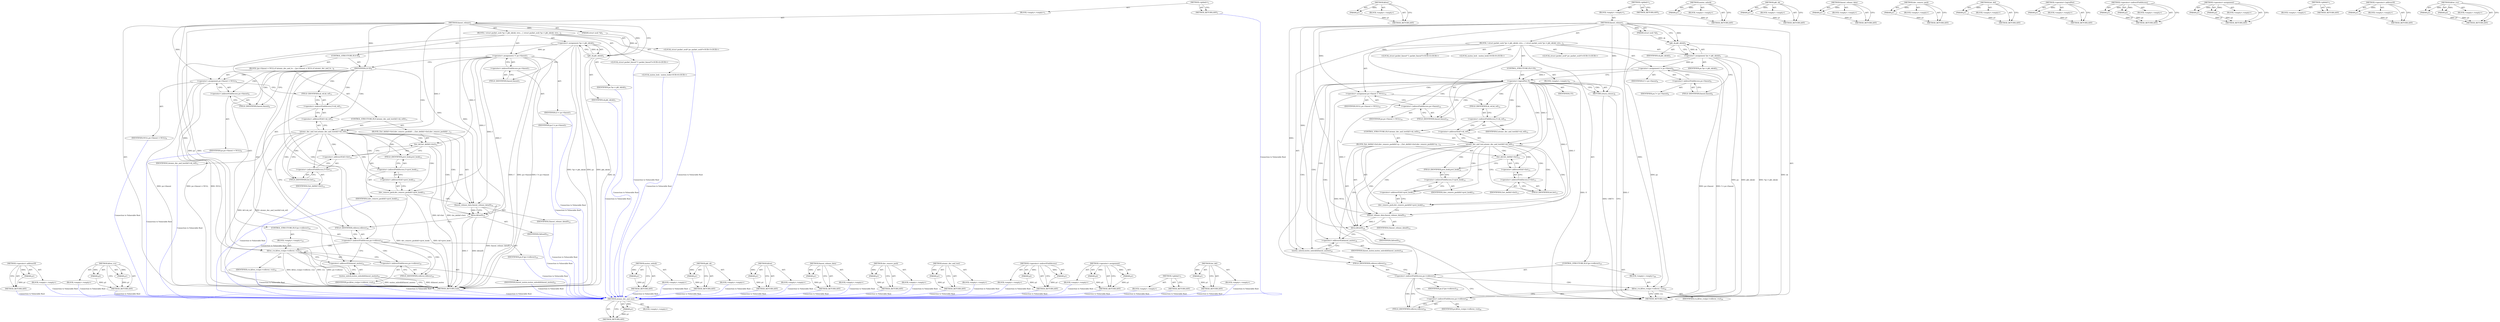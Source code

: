 digraph "list_del" {
vulnerable_108 [label=<(METHOD,atomic_dec_and_test)>];
vulnerable_109 [label=<(PARAM,p1)>];
vulnerable_110 [label=<(BLOCK,&lt;empty&gt;,&lt;empty&gt;)>];
vulnerable_111 [label=<(METHOD_RETURN,ANY)>];
vulnerable_128 [label=<(METHOD,kfree)>];
vulnerable_129 [label=<(PARAM,p1)>];
vulnerable_130 [label=<(BLOCK,&lt;empty&gt;,&lt;empty&gt;)>];
vulnerable_131 [label=<(METHOD_RETURN,ANY)>];
vulnerable_6 [label=<(METHOD,&lt;global&gt;)<SUB>1</SUB>>];
vulnerable_7 [label=<(BLOCK,&lt;empty&gt;,&lt;empty&gt;)<SUB>1</SUB>>];
vulnerable_8 [label=<(METHOD,fanout_release)<SUB>1</SUB>>];
vulnerable_9 [label=<(PARAM,struct sock *sk)<SUB>1</SUB>>];
vulnerable_10 [label=<(BLOCK,{
 	struct packet_sock *po = pkt_sk(sk);
 	stru...,{
 	struct packet_sock *po = pkt_sk(sk);
 	stru...)<SUB>2</SUB>>];
vulnerable_11 [label="<(LOCAL,struct packet_sock* po: packet_sock*)<SUB>3</SUB>>"];
vulnerable_12 [label=<(&lt;operator&gt;.assignment,*po = pkt_sk(sk))<SUB>3</SUB>>];
vulnerable_13 [label=<(IDENTIFIER,po,*po = pkt_sk(sk))<SUB>3</SUB>>];
vulnerable_14 [label=<(pkt_sk,pkt_sk(sk))<SUB>3</SUB>>];
vulnerable_15 [label=<(IDENTIFIER,sk,pkt_sk(sk))<SUB>3</SUB>>];
vulnerable_16 [label="<(LOCAL,struct packet_fanout* f: packet_fanout*)<SUB>4</SUB>>"];
vulnerable_17 [label=<(&lt;operator&gt;.assignment,f = po-&gt;fanout)<SUB>6</SUB>>];
vulnerable_18 [label=<(IDENTIFIER,f,f = po-&gt;fanout)<SUB>6</SUB>>];
vulnerable_19 [label=<(&lt;operator&gt;.indirectFieldAccess,po-&gt;fanout)<SUB>6</SUB>>];
vulnerable_20 [label=<(IDENTIFIER,po,f = po-&gt;fanout)<SUB>6</SUB>>];
vulnerable_21 [label=<(FIELD_IDENTIFIER,fanout,fanout)<SUB>6</SUB>>];
vulnerable_22 [label=<(CONTROL_STRUCTURE,IF,if (!f))<SUB>7</SUB>>];
vulnerable_23 [label=<(&lt;operator&gt;.logicalNot,!f)<SUB>7</SUB>>];
vulnerable_24 [label=<(IDENTIFIER,f,!f)<SUB>7</SUB>>];
vulnerable_25 [label=<(BLOCK,&lt;empty&gt;,&lt;empty&gt;)<SUB>8</SUB>>];
vulnerable_26 [label=<(RETURN,return;,return;)<SUB>8</SUB>>];
vulnerable_27 [label="<(LOCAL,mutex_lock : mutex_lock)<SUB>9</SUB>>"];
vulnerable_28 [label=<(&lt;operator&gt;.assignment,po-&gt;fanout = NULL)<SUB>10</SUB>>];
vulnerable_29 [label=<(&lt;operator&gt;.indirectFieldAccess,po-&gt;fanout)<SUB>10</SUB>>];
vulnerable_30 [label=<(IDENTIFIER,po,po-&gt;fanout = NULL)<SUB>10</SUB>>];
vulnerable_31 [label=<(FIELD_IDENTIFIER,fanout,fanout)<SUB>10</SUB>>];
vulnerable_32 [label=<(IDENTIFIER,NULL,po-&gt;fanout = NULL)<SUB>10</SUB>>];
vulnerable_33 [label=<(CONTROL_STRUCTURE,IF,if (atomic_dec_and_test(&amp;f-&gt;sk_ref)))<SUB>12</SUB>>];
vulnerable_34 [label=<(atomic_dec_and_test,atomic_dec_and_test(&amp;f-&gt;sk_ref))<SUB>12</SUB>>];
vulnerable_35 [label=<(&lt;operator&gt;.addressOf,&amp;f-&gt;sk_ref)<SUB>12</SUB>>];
vulnerable_36 [label=<(&lt;operator&gt;.indirectFieldAccess,f-&gt;sk_ref)<SUB>12</SUB>>];
vulnerable_37 [label=<(IDENTIFIER,f,atomic_dec_and_test(&amp;f-&gt;sk_ref))<SUB>12</SUB>>];
vulnerable_38 [label=<(FIELD_IDENTIFIER,sk_ref,sk_ref)<SUB>12</SUB>>];
vulnerable_39 [label=<(BLOCK,{
		list_del(&amp;f-&gt;list);
		dev_remove_pack(&amp;f-&gt;p...,{
		list_del(&amp;f-&gt;list);
		dev_remove_pack(&amp;f-&gt;p...)<SUB>12</SUB>>];
vulnerable_40 [label=<(list_del,list_del(&amp;f-&gt;list))<SUB>13</SUB>>];
vulnerable_41 [label=<(&lt;operator&gt;.addressOf,&amp;f-&gt;list)<SUB>13</SUB>>];
vulnerable_42 [label=<(&lt;operator&gt;.indirectFieldAccess,f-&gt;list)<SUB>13</SUB>>];
vulnerable_43 [label=<(IDENTIFIER,f,list_del(&amp;f-&gt;list))<SUB>13</SUB>>];
vulnerable_44 [label=<(FIELD_IDENTIFIER,list,list)<SUB>13</SUB>>];
vulnerable_45 [label=<(dev_remove_pack,dev_remove_pack(&amp;f-&gt;prot_hook))<SUB>14</SUB>>];
vulnerable_46 [label=<(&lt;operator&gt;.addressOf,&amp;f-&gt;prot_hook)<SUB>14</SUB>>];
vulnerable_47 [label=<(&lt;operator&gt;.indirectFieldAccess,f-&gt;prot_hook)<SUB>14</SUB>>];
vulnerable_48 [label=<(IDENTIFIER,f,dev_remove_pack(&amp;f-&gt;prot_hook))<SUB>14</SUB>>];
vulnerable_49 [label=<(FIELD_IDENTIFIER,prot_hook,prot_hook)<SUB>14</SUB>>];
vulnerable_50 [label=<(fanout_release_data,fanout_release_data(f))<SUB>15</SUB>>];
vulnerable_51 [label=<(IDENTIFIER,f,fanout_release_data(f))<SUB>15</SUB>>];
vulnerable_52 [label=<(kfree,kfree(f))<SUB>16</SUB>>];
vulnerable_53 [label=<(IDENTIFIER,f,kfree(f))<SUB>16</SUB>>];
vulnerable_54 [label=<(mutex_unlock,mutex_unlock(&amp;fanout_mutex))<SUB>18</SUB>>];
vulnerable_55 [label=<(&lt;operator&gt;.addressOf,&amp;fanout_mutex)<SUB>18</SUB>>];
vulnerable_56 [label=<(IDENTIFIER,fanout_mutex,mutex_unlock(&amp;fanout_mutex))<SUB>18</SUB>>];
vulnerable_57 [label=<(CONTROL_STRUCTURE,IF,if (po-&gt;rollover))<SUB>19</SUB>>];
vulnerable_58 [label=<(&lt;operator&gt;.indirectFieldAccess,po-&gt;rollover)<SUB>19</SUB>>];
vulnerable_59 [label=<(IDENTIFIER,po,if (po-&gt;rollover))<SUB>19</SUB>>];
vulnerable_60 [label=<(FIELD_IDENTIFIER,rollover,rollover)<SUB>19</SUB>>];
vulnerable_61 [label=<(BLOCK,&lt;empty&gt;,&lt;empty&gt;)<SUB>20</SUB>>];
vulnerable_62 [label=<(kfree_rcu,kfree_rcu(po-&gt;rollover, rcu))<SUB>20</SUB>>];
vulnerable_63 [label=<(&lt;operator&gt;.indirectFieldAccess,po-&gt;rollover)<SUB>20</SUB>>];
vulnerable_64 [label=<(IDENTIFIER,po,kfree_rcu(po-&gt;rollover, rcu))<SUB>20</SUB>>];
vulnerable_65 [label=<(FIELD_IDENTIFIER,rollover,rollover)<SUB>20</SUB>>];
vulnerable_66 [label=<(IDENTIFIER,rcu,kfree_rcu(po-&gt;rollover, rcu))<SUB>20</SUB>>];
vulnerable_67 [label=<(METHOD_RETURN,void)<SUB>1</SUB>>];
vulnerable_69 [label=<(METHOD_RETURN,ANY)<SUB>1</SUB>>];
vulnerable_132 [label=<(METHOD,mutex_unlock)>];
vulnerable_133 [label=<(PARAM,p1)>];
vulnerable_134 [label=<(BLOCK,&lt;empty&gt;,&lt;empty&gt;)>];
vulnerable_135 [label=<(METHOD_RETURN,ANY)>];
vulnerable_95 [label=<(METHOD,pkt_sk)>];
vulnerable_96 [label=<(PARAM,p1)>];
vulnerable_97 [label=<(BLOCK,&lt;empty&gt;,&lt;empty&gt;)>];
vulnerable_98 [label=<(METHOD_RETURN,ANY)>];
vulnerable_124 [label=<(METHOD,fanout_release_data)>];
vulnerable_125 [label=<(PARAM,p1)>];
vulnerable_126 [label=<(BLOCK,&lt;empty&gt;,&lt;empty&gt;)>];
vulnerable_127 [label=<(METHOD_RETURN,ANY)>];
vulnerable_120 [label=<(METHOD,dev_remove_pack)>];
vulnerable_121 [label=<(PARAM,p1)>];
vulnerable_122 [label=<(BLOCK,&lt;empty&gt;,&lt;empty&gt;)>];
vulnerable_123 [label=<(METHOD_RETURN,ANY)>];
vulnerable_116 [label=<(METHOD,list_del)>];
vulnerable_117 [label=<(PARAM,p1)>];
vulnerable_118 [label=<(BLOCK,&lt;empty&gt;,&lt;empty&gt;)>];
vulnerable_119 [label=<(METHOD_RETURN,ANY)>];
vulnerable_104 [label=<(METHOD,&lt;operator&gt;.logicalNot)>];
vulnerable_105 [label=<(PARAM,p1)>];
vulnerable_106 [label=<(BLOCK,&lt;empty&gt;,&lt;empty&gt;)>];
vulnerable_107 [label=<(METHOD_RETURN,ANY)>];
vulnerable_99 [label=<(METHOD,&lt;operator&gt;.indirectFieldAccess)>];
vulnerable_100 [label=<(PARAM,p1)>];
vulnerable_101 [label=<(PARAM,p2)>];
vulnerable_102 [label=<(BLOCK,&lt;empty&gt;,&lt;empty&gt;)>];
vulnerable_103 [label=<(METHOD_RETURN,ANY)>];
vulnerable_90 [label=<(METHOD,&lt;operator&gt;.assignment)>];
vulnerable_91 [label=<(PARAM,p1)>];
vulnerable_92 [label=<(PARAM,p2)>];
vulnerable_93 [label=<(BLOCK,&lt;empty&gt;,&lt;empty&gt;)>];
vulnerable_94 [label=<(METHOD_RETURN,ANY)>];
vulnerable_84 [label=<(METHOD,&lt;global&gt;)<SUB>1</SUB>>];
vulnerable_85 [label=<(BLOCK,&lt;empty&gt;,&lt;empty&gt;)>];
vulnerable_86 [label=<(METHOD_RETURN,ANY)>];
vulnerable_112 [label=<(METHOD,&lt;operator&gt;.addressOf)>];
vulnerable_113 [label=<(PARAM,p1)>];
vulnerable_114 [label=<(BLOCK,&lt;empty&gt;,&lt;empty&gt;)>];
vulnerable_115 [label=<(METHOD_RETURN,ANY)>];
vulnerable_136 [label=<(METHOD,kfree_rcu)>];
vulnerable_137 [label=<(PARAM,p1)>];
vulnerable_138 [label=<(PARAM,p2)>];
vulnerable_139 [label=<(BLOCK,&lt;empty&gt;,&lt;empty&gt;)>];
vulnerable_140 [label=<(METHOD_RETURN,ANY)>];
fixed_106 [label=<(METHOD,&lt;operator&gt;.addressOf)>];
fixed_107 [label=<(PARAM,p1)>];
fixed_108 [label=<(BLOCK,&lt;empty&gt;,&lt;empty&gt;)>];
fixed_109 [label=<(METHOD_RETURN,ANY)>];
fixed_126 [label=<(METHOD,kfree_rcu)>];
fixed_127 [label=<(PARAM,p1)>];
fixed_128 [label=<(PARAM,p2)>];
fixed_129 [label=<(BLOCK,&lt;empty&gt;,&lt;empty&gt;)>];
fixed_130 [label=<(METHOD_RETURN,ANY)>];
fixed_6 [label=<(METHOD,&lt;global&gt;)<SUB>1</SUB>>];
fixed_7 [label=<(BLOCK,&lt;empty&gt;,&lt;empty&gt;)<SUB>1</SUB>>];
fixed_8 [label=<(METHOD,fanout_release)<SUB>1</SUB>>];
fixed_9 [label=<(PARAM,struct sock *sk)<SUB>1</SUB>>];
fixed_10 [label=<(BLOCK,{
 	struct packet_sock *po = pkt_sk(sk);
 	stru...,{
 	struct packet_sock *po = pkt_sk(sk);
 	stru...)<SUB>2</SUB>>];
fixed_11 [label="<(LOCAL,struct packet_sock* po: packet_sock*)<SUB>3</SUB>>"];
fixed_12 [label=<(&lt;operator&gt;.assignment,*po = pkt_sk(sk))<SUB>3</SUB>>];
fixed_13 [label=<(IDENTIFIER,po,*po = pkt_sk(sk))<SUB>3</SUB>>];
fixed_14 [label=<(pkt_sk,pkt_sk(sk))<SUB>3</SUB>>];
fixed_15 [label=<(IDENTIFIER,sk,pkt_sk(sk))<SUB>3</SUB>>];
fixed_16 [label="<(LOCAL,struct packet_fanout* f: packet_fanout*)<SUB>4</SUB>>"];
fixed_17 [label="<(LOCAL,mutex_lock : mutex_lock)<SUB>6</SUB>>"];
fixed_18 [label=<(&lt;operator&gt;.assignment,f = po-&gt;fanout)<SUB>7</SUB>>];
fixed_19 [label=<(IDENTIFIER,f,f = po-&gt;fanout)<SUB>7</SUB>>];
fixed_20 [label=<(&lt;operator&gt;.indirectFieldAccess,po-&gt;fanout)<SUB>7</SUB>>];
fixed_21 [label=<(IDENTIFIER,po,f = po-&gt;fanout)<SUB>7</SUB>>];
fixed_22 [label=<(FIELD_IDENTIFIER,fanout,fanout)<SUB>7</SUB>>];
fixed_23 [label=<(CONTROL_STRUCTURE,IF,if (f))<SUB>8</SUB>>];
fixed_24 [label=<(IDENTIFIER,f,if (f))<SUB>8</SUB>>];
fixed_25 [label=<(BLOCK,{
		po-&gt;fanout = NULL;

		if (atomic_dec_and_te...,{
		po-&gt;fanout = NULL;

		if (atomic_dec_and_te...)<SUB>8</SUB>>];
fixed_26 [label=<(&lt;operator&gt;.assignment,po-&gt;fanout = NULL)<SUB>9</SUB>>];
fixed_27 [label=<(&lt;operator&gt;.indirectFieldAccess,po-&gt;fanout)<SUB>9</SUB>>];
fixed_28 [label=<(IDENTIFIER,po,po-&gt;fanout = NULL)<SUB>9</SUB>>];
fixed_29 [label=<(FIELD_IDENTIFIER,fanout,fanout)<SUB>9</SUB>>];
fixed_30 [label=<(IDENTIFIER,NULL,po-&gt;fanout = NULL)<SUB>9</SUB>>];
fixed_31 [label=<(CONTROL_STRUCTURE,IF,if (atomic_dec_and_test(&amp;f-&gt;sk_ref)))<SUB>11</SUB>>];
fixed_32 [label=<(atomic_dec_and_test,atomic_dec_and_test(&amp;f-&gt;sk_ref))<SUB>11</SUB>>];
fixed_33 [label=<(&lt;operator&gt;.addressOf,&amp;f-&gt;sk_ref)<SUB>11</SUB>>];
fixed_34 [label=<(&lt;operator&gt;.indirectFieldAccess,f-&gt;sk_ref)<SUB>11</SUB>>];
fixed_35 [label=<(IDENTIFIER,f,atomic_dec_and_test(&amp;f-&gt;sk_ref))<SUB>11</SUB>>];
fixed_36 [label=<(FIELD_IDENTIFIER,sk_ref,sk_ref)<SUB>11</SUB>>];
fixed_37 [label=<(BLOCK,{
			list_del(&amp;f-&gt;list);
			dev_remove_pack(&amp;f-...,{
			list_del(&amp;f-&gt;list);
			dev_remove_pack(&amp;f-...)<SUB>11</SUB>>];
fixed_38 [label=<(list_del,list_del(&amp;f-&gt;list))<SUB>12</SUB>>];
fixed_39 [label=<(&lt;operator&gt;.addressOf,&amp;f-&gt;list)<SUB>12</SUB>>];
fixed_40 [label=<(&lt;operator&gt;.indirectFieldAccess,f-&gt;list)<SUB>12</SUB>>];
fixed_41 [label=<(IDENTIFIER,f,list_del(&amp;f-&gt;list))<SUB>12</SUB>>];
fixed_42 [label=<(FIELD_IDENTIFIER,list,list)<SUB>12</SUB>>];
fixed_43 [label=<(dev_remove_pack,dev_remove_pack(&amp;f-&gt;prot_hook))<SUB>13</SUB>>];
fixed_44 [label=<(&lt;operator&gt;.addressOf,&amp;f-&gt;prot_hook)<SUB>13</SUB>>];
fixed_45 [label=<(&lt;operator&gt;.indirectFieldAccess,f-&gt;prot_hook)<SUB>13</SUB>>];
fixed_46 [label=<(IDENTIFIER,f,dev_remove_pack(&amp;f-&gt;prot_hook))<SUB>13</SUB>>];
fixed_47 [label=<(FIELD_IDENTIFIER,prot_hook,prot_hook)<SUB>13</SUB>>];
fixed_48 [label=<(fanout_release_data,fanout_release_data(f))<SUB>14</SUB>>];
fixed_49 [label=<(IDENTIFIER,f,fanout_release_data(f))<SUB>14</SUB>>];
fixed_50 [label=<(kfree,kfree(f))<SUB>15</SUB>>];
fixed_51 [label=<(IDENTIFIER,f,kfree(f))<SUB>15</SUB>>];
fixed_52 [label=<(CONTROL_STRUCTURE,IF,if (po-&gt;rollover))<SUB>18</SUB>>];
fixed_53 [label=<(&lt;operator&gt;.indirectFieldAccess,po-&gt;rollover)<SUB>18</SUB>>];
fixed_54 [label=<(IDENTIFIER,po,if (po-&gt;rollover))<SUB>18</SUB>>];
fixed_55 [label=<(FIELD_IDENTIFIER,rollover,rollover)<SUB>18</SUB>>];
fixed_56 [label=<(BLOCK,&lt;empty&gt;,&lt;empty&gt;)<SUB>19</SUB>>];
fixed_57 [label=<(kfree_rcu,kfree_rcu(po-&gt;rollover, rcu))<SUB>19</SUB>>];
fixed_58 [label=<(&lt;operator&gt;.indirectFieldAccess,po-&gt;rollover)<SUB>19</SUB>>];
fixed_59 [label=<(IDENTIFIER,po,kfree_rcu(po-&gt;rollover, rcu))<SUB>19</SUB>>];
fixed_60 [label=<(FIELD_IDENTIFIER,rollover,rollover)<SUB>19</SUB>>];
fixed_61 [label=<(IDENTIFIER,rcu,kfree_rcu(po-&gt;rollover, rcu))<SUB>19</SUB>>];
fixed_62 [label=<(mutex_unlock,mutex_unlock(&amp;fanout_mutex))<SUB>21</SUB>>];
fixed_63 [label=<(&lt;operator&gt;.addressOf,&amp;fanout_mutex)<SUB>21</SUB>>];
fixed_64 [label=<(IDENTIFIER,fanout_mutex,mutex_unlock(&amp;fanout_mutex))<SUB>21</SUB>>];
fixed_65 [label=<(METHOD_RETURN,void)<SUB>1</SUB>>];
fixed_67 [label=<(METHOD_RETURN,ANY)<SUB>1</SUB>>];
fixed_131 [label=<(METHOD,mutex_unlock)>];
fixed_132 [label=<(PARAM,p1)>];
fixed_133 [label=<(BLOCK,&lt;empty&gt;,&lt;empty&gt;)>];
fixed_134 [label=<(METHOD_RETURN,ANY)>];
fixed_93 [label=<(METHOD,pkt_sk)>];
fixed_94 [label=<(PARAM,p1)>];
fixed_95 [label=<(BLOCK,&lt;empty&gt;,&lt;empty&gt;)>];
fixed_96 [label=<(METHOD_RETURN,ANY)>];
fixed_122 [label=<(METHOD,kfree)>];
fixed_123 [label=<(PARAM,p1)>];
fixed_124 [label=<(BLOCK,&lt;empty&gt;,&lt;empty&gt;)>];
fixed_125 [label=<(METHOD_RETURN,ANY)>];
fixed_118 [label=<(METHOD,fanout_release_data)>];
fixed_119 [label=<(PARAM,p1)>];
fixed_120 [label=<(BLOCK,&lt;empty&gt;,&lt;empty&gt;)>];
fixed_121 [label=<(METHOD_RETURN,ANY)>];
fixed_114 [label=<(METHOD,dev_remove_pack)>];
fixed_115 [label=<(PARAM,p1)>];
fixed_116 [label=<(BLOCK,&lt;empty&gt;,&lt;empty&gt;)>];
fixed_117 [label=<(METHOD_RETURN,ANY)>];
fixed_102 [label=<(METHOD,atomic_dec_and_test)>];
fixed_103 [label=<(PARAM,p1)>];
fixed_104 [label=<(BLOCK,&lt;empty&gt;,&lt;empty&gt;)>];
fixed_105 [label=<(METHOD_RETURN,ANY)>];
fixed_97 [label=<(METHOD,&lt;operator&gt;.indirectFieldAccess)>];
fixed_98 [label=<(PARAM,p1)>];
fixed_99 [label=<(PARAM,p2)>];
fixed_100 [label=<(BLOCK,&lt;empty&gt;,&lt;empty&gt;)>];
fixed_101 [label=<(METHOD_RETURN,ANY)>];
fixed_88 [label=<(METHOD,&lt;operator&gt;.assignment)>];
fixed_89 [label=<(PARAM,p1)>];
fixed_90 [label=<(PARAM,p2)>];
fixed_91 [label=<(BLOCK,&lt;empty&gt;,&lt;empty&gt;)>];
fixed_92 [label=<(METHOD_RETURN,ANY)>];
fixed_82 [label=<(METHOD,&lt;global&gt;)<SUB>1</SUB>>];
fixed_83 [label=<(BLOCK,&lt;empty&gt;,&lt;empty&gt;)>];
fixed_84 [label=<(METHOD_RETURN,ANY)>];
fixed_110 [label=<(METHOD,list_del)>];
fixed_111 [label=<(PARAM,p1)>];
fixed_112 [label=<(BLOCK,&lt;empty&gt;,&lt;empty&gt;)>];
fixed_113 [label=<(METHOD_RETURN,ANY)>];
vulnerable_108 -> vulnerable_109  [key=0, label="AST: "];
vulnerable_108 -> vulnerable_109  [key=1, label="DDG: "];
vulnerable_108 -> vulnerable_110  [key=0, label="AST: "];
vulnerable_108 -> vulnerable_111  [key=0, label="AST: "];
vulnerable_108 -> vulnerable_111  [key=1, label="CFG: "];
vulnerable_109 -> vulnerable_111  [key=0, label="DDG: p1"];
vulnerable_128 -> vulnerable_129  [key=0, label="AST: "];
vulnerable_128 -> vulnerable_129  [key=1, label="DDG: "];
vulnerable_128 -> vulnerable_130  [key=0, label="AST: "];
vulnerable_128 -> vulnerable_131  [key=0, label="AST: "];
vulnerable_128 -> vulnerable_131  [key=1, label="CFG: "];
vulnerable_129 -> vulnerable_131  [key=0, label="DDG: p1"];
vulnerable_6 -> vulnerable_7  [key=0, label="AST: "];
vulnerable_6 -> vulnerable_69  [key=0, label="AST: "];
vulnerable_6 -> vulnerable_69  [key=1, label="CFG: "];
vulnerable_7 -> vulnerable_8  [key=0, label="AST: "];
vulnerable_8 -> vulnerable_9  [key=0, label="AST: "];
vulnerable_8 -> vulnerable_9  [key=1, label="DDG: "];
vulnerable_8 -> vulnerable_10  [key=0, label="AST: "];
vulnerable_8 -> vulnerable_67  [key=0, label="AST: "];
vulnerable_8 -> vulnerable_14  [key=0, label="CFG: "];
vulnerable_8 -> vulnerable_14  [key=1, label="DDG: "];
vulnerable_8 -> vulnerable_28  [key=0, label="DDG: "];
vulnerable_8 -> vulnerable_54  [key=0, label="DDG: "];
vulnerable_8 -> vulnerable_23  [key=0, label="DDG: "];
vulnerable_8 -> vulnerable_26  [key=0, label="DDG: "];
vulnerable_8 -> vulnerable_50  [key=0, label="DDG: "];
vulnerable_8 -> vulnerable_52  [key=0, label="DDG: "];
vulnerable_8 -> vulnerable_62  [key=0, label="DDG: "];
vulnerable_9 -> vulnerable_14  [key=0, label="DDG: sk"];
vulnerable_10 -> vulnerable_11  [key=0, label="AST: "];
vulnerable_10 -> vulnerable_12  [key=0, label="AST: "];
vulnerable_10 -> vulnerable_16  [key=0, label="AST: "];
vulnerable_10 -> vulnerable_17  [key=0, label="AST: "];
vulnerable_10 -> vulnerable_22  [key=0, label="AST: "];
vulnerable_10 -> vulnerable_27  [key=0, label="AST: "];
vulnerable_10 -> vulnerable_28  [key=0, label="AST: "];
vulnerable_10 -> vulnerable_33  [key=0, label="AST: "];
vulnerable_10 -> vulnerable_54  [key=0, label="AST: "];
vulnerable_10 -> vulnerable_57  [key=0, label="AST: "];
vulnerable_12 -> vulnerable_13  [key=0, label="AST: "];
vulnerable_12 -> vulnerable_14  [key=0, label="AST: "];
vulnerable_12 -> vulnerable_21  [key=0, label="CFG: "];
vulnerable_12 -> vulnerable_67  [key=0, label="DDG: po"];
vulnerable_12 -> vulnerable_67  [key=1, label="DDG: pkt_sk(sk)"];
vulnerable_12 -> vulnerable_67  [key=2, label="DDG: *po = pkt_sk(sk)"];
vulnerable_12 -> vulnerable_17  [key=0, label="DDG: po"];
vulnerable_12 -> vulnerable_62  [key=0, label="DDG: po"];
vulnerable_14 -> vulnerable_15  [key=0, label="AST: "];
vulnerable_14 -> vulnerable_12  [key=0, label="CFG: "];
vulnerable_14 -> vulnerable_12  [key=1, label="DDG: sk"];
vulnerable_14 -> vulnerable_67  [key=0, label="DDG: sk"];
vulnerable_17 -> vulnerable_18  [key=0, label="AST: "];
vulnerable_17 -> vulnerable_19  [key=0, label="AST: "];
vulnerable_17 -> vulnerable_23  [key=0, label="CFG: "];
vulnerable_17 -> vulnerable_23  [key=1, label="DDG: f"];
vulnerable_17 -> vulnerable_67  [key=0, label="DDG: po-&gt;fanout"];
vulnerable_17 -> vulnerable_67  [key=1, label="DDG: f = po-&gt;fanout"];
vulnerable_19 -> vulnerable_20  [key=0, label="AST: "];
vulnerable_19 -> vulnerable_21  [key=0, label="AST: "];
vulnerable_19 -> vulnerable_17  [key=0, label="CFG: "];
vulnerable_21 -> vulnerable_19  [key=0, label="CFG: "];
vulnerable_22 -> vulnerable_23  [key=0, label="AST: "];
vulnerable_22 -> vulnerable_25  [key=0, label="AST: "];
vulnerable_23 -> vulnerable_24  [key=0, label="AST: "];
vulnerable_23 -> vulnerable_26  [key=0, label="CFG: "];
vulnerable_23 -> vulnerable_26  [key=1, label="CDG: "];
vulnerable_23 -> vulnerable_31  [key=0, label="CFG: "];
vulnerable_23 -> vulnerable_31  [key=1, label="CDG: "];
vulnerable_23 -> vulnerable_67  [key=0, label="DDG: f"];
vulnerable_23 -> vulnerable_67  [key=1, label="DDG: !f"];
vulnerable_23 -> vulnerable_34  [key=0, label="DDG: f"];
vulnerable_23 -> vulnerable_34  [key=1, label="CDG: "];
vulnerable_23 -> vulnerable_40  [key=0, label="DDG: f"];
vulnerable_23 -> vulnerable_45  [key=0, label="DDG: f"];
vulnerable_23 -> vulnerable_50  [key=0, label="DDG: f"];
vulnerable_23 -> vulnerable_52  [key=0, label="DDG: f"];
vulnerable_23 -> vulnerable_58  [key=0, label="CDG: "];
vulnerable_23 -> vulnerable_60  [key=0, label="CDG: "];
vulnerable_23 -> vulnerable_28  [key=0, label="CDG: "];
vulnerable_23 -> vulnerable_36  [key=0, label="CDG: "];
vulnerable_23 -> vulnerable_38  [key=0, label="CDG: "];
vulnerable_23 -> vulnerable_29  [key=0, label="CDG: "];
vulnerable_23 -> vulnerable_35  [key=0, label="CDG: "];
vulnerable_23 -> vulnerable_55  [key=0, label="CDG: "];
vulnerable_23 -> vulnerable_54  [key=0, label="CDG: "];
vulnerable_25 -> vulnerable_26  [key=0, label="AST: "];
vulnerable_26 -> vulnerable_67  [key=0, label="CFG: "];
vulnerable_26 -> vulnerable_67  [key=1, label="DDG: &lt;RET&gt;"];
vulnerable_28 -> vulnerable_29  [key=0, label="AST: "];
vulnerable_28 -> vulnerable_32  [key=0, label="AST: "];
vulnerable_28 -> vulnerable_38  [key=0, label="CFG: "];
vulnerable_28 -> vulnerable_67  [key=0, label="DDG: NULL"];
vulnerable_29 -> vulnerable_30  [key=0, label="AST: "];
vulnerable_29 -> vulnerable_31  [key=0, label="AST: "];
vulnerable_29 -> vulnerable_28  [key=0, label="CFG: "];
vulnerable_31 -> vulnerable_29  [key=0, label="CFG: "];
vulnerable_33 -> vulnerable_34  [key=0, label="AST: "];
vulnerable_33 -> vulnerable_39  [key=0, label="AST: "];
vulnerable_34 -> vulnerable_35  [key=0, label="AST: "];
vulnerable_34 -> vulnerable_44  [key=0, label="CFG: "];
vulnerable_34 -> vulnerable_44  [key=1, label="CDG: "];
vulnerable_34 -> vulnerable_55  [key=0, label="CFG: "];
vulnerable_34 -> vulnerable_47  [key=0, label="CDG: "];
vulnerable_34 -> vulnerable_49  [key=0, label="CDG: "];
vulnerable_34 -> vulnerable_42  [key=0, label="CDG: "];
vulnerable_34 -> vulnerable_52  [key=0, label="CDG: "];
vulnerable_34 -> vulnerable_46  [key=0, label="CDG: "];
vulnerable_34 -> vulnerable_41  [key=0, label="CDG: "];
vulnerable_34 -> vulnerable_45  [key=0, label="CDG: "];
vulnerable_34 -> vulnerable_40  [key=0, label="CDG: "];
vulnerable_34 -> vulnerable_50  [key=0, label="CDG: "];
vulnerable_35 -> vulnerable_36  [key=0, label="AST: "];
vulnerable_35 -> vulnerable_34  [key=0, label="CFG: "];
vulnerable_36 -> vulnerable_37  [key=0, label="AST: "];
vulnerable_36 -> vulnerable_38  [key=0, label="AST: "];
vulnerable_36 -> vulnerable_35  [key=0, label="CFG: "];
vulnerable_38 -> vulnerable_36  [key=0, label="CFG: "];
vulnerable_39 -> vulnerable_40  [key=0, label="AST: "];
vulnerable_39 -> vulnerable_45  [key=0, label="AST: "];
vulnerable_39 -> vulnerable_50  [key=0, label="AST: "];
vulnerable_39 -> vulnerable_52  [key=0, label="AST: "];
vulnerable_40 -> vulnerable_41  [key=0, label="AST: "];
vulnerable_40 -> vulnerable_49  [key=0, label="CFG: "];
vulnerable_41 -> vulnerable_42  [key=0, label="AST: "];
vulnerable_41 -> vulnerable_40  [key=0, label="CFG: "];
vulnerable_42 -> vulnerable_43  [key=0, label="AST: "];
vulnerable_42 -> vulnerable_44  [key=0, label="AST: "];
vulnerable_42 -> vulnerable_41  [key=0, label="CFG: "];
vulnerable_44 -> vulnerable_42  [key=0, label="CFG: "];
vulnerable_45 -> vulnerable_46  [key=0, label="AST: "];
vulnerable_45 -> vulnerable_50  [key=0, label="CFG: "];
vulnerable_46 -> vulnerable_47  [key=0, label="AST: "];
vulnerable_46 -> vulnerable_45  [key=0, label="CFG: "];
vulnerable_47 -> vulnerable_48  [key=0, label="AST: "];
vulnerable_47 -> vulnerable_49  [key=0, label="AST: "];
vulnerable_47 -> vulnerable_46  [key=0, label="CFG: "];
vulnerable_49 -> vulnerable_47  [key=0, label="CFG: "];
vulnerable_50 -> vulnerable_51  [key=0, label="AST: "];
vulnerable_50 -> vulnerable_52  [key=0, label="CFG: "];
vulnerable_50 -> vulnerable_52  [key=1, label="DDG: f"];
vulnerable_52 -> vulnerable_53  [key=0, label="AST: "];
vulnerable_52 -> vulnerable_55  [key=0, label="CFG: "];
vulnerable_54 -> vulnerable_55  [key=0, label="AST: "];
vulnerable_54 -> vulnerable_60  [key=0, label="CFG: "];
vulnerable_55 -> vulnerable_56  [key=0, label="AST: "];
vulnerable_55 -> vulnerable_54  [key=0, label="CFG: "];
vulnerable_57 -> vulnerable_58  [key=0, label="AST: "];
vulnerable_57 -> vulnerable_61  [key=0, label="AST: "];
vulnerable_58 -> vulnerable_59  [key=0, label="AST: "];
vulnerable_58 -> vulnerable_60  [key=0, label="AST: "];
vulnerable_58 -> vulnerable_67  [key=0, label="CFG: "];
vulnerable_58 -> vulnerable_65  [key=0, label="CFG: "];
vulnerable_58 -> vulnerable_65  [key=1, label="CDG: "];
vulnerable_58 -> vulnerable_63  [key=0, label="CDG: "];
vulnerable_58 -> vulnerable_62  [key=0, label="CDG: "];
vulnerable_60 -> vulnerable_58  [key=0, label="CFG: "];
vulnerable_61 -> vulnerable_62  [key=0, label="AST: "];
vulnerable_62 -> vulnerable_63  [key=0, label="AST: "];
vulnerable_62 -> vulnerable_66  [key=0, label="AST: "];
vulnerable_62 -> vulnerable_67  [key=0, label="CFG: "];
vulnerable_62 -> vulnerable_67  [key=1, label="DDG: rcu"];
vulnerable_63 -> vulnerable_64  [key=0, label="AST: "];
vulnerable_63 -> vulnerable_65  [key=0, label="AST: "];
vulnerable_63 -> vulnerable_62  [key=0, label="CFG: "];
vulnerable_65 -> vulnerable_63  [key=0, label="CFG: "];
vulnerable_132 -> vulnerable_133  [key=0, label="AST: "];
vulnerable_132 -> vulnerable_133  [key=1, label="DDG: "];
vulnerable_132 -> vulnerable_134  [key=0, label="AST: "];
vulnerable_132 -> vulnerable_135  [key=0, label="AST: "];
vulnerable_132 -> vulnerable_135  [key=1, label="CFG: "];
vulnerable_133 -> vulnerable_135  [key=0, label="DDG: p1"];
vulnerable_95 -> vulnerable_96  [key=0, label="AST: "];
vulnerable_95 -> vulnerable_96  [key=1, label="DDG: "];
vulnerable_95 -> vulnerable_97  [key=0, label="AST: "];
vulnerable_95 -> vulnerable_98  [key=0, label="AST: "];
vulnerable_95 -> vulnerable_98  [key=1, label="CFG: "];
vulnerable_96 -> vulnerable_98  [key=0, label="DDG: p1"];
vulnerable_124 -> vulnerable_125  [key=0, label="AST: "];
vulnerable_124 -> vulnerable_125  [key=1, label="DDG: "];
vulnerable_124 -> vulnerable_126  [key=0, label="AST: "];
vulnerable_124 -> vulnerable_127  [key=0, label="AST: "];
vulnerable_124 -> vulnerable_127  [key=1, label="CFG: "];
vulnerable_125 -> vulnerable_127  [key=0, label="DDG: p1"];
vulnerable_120 -> vulnerable_121  [key=0, label="AST: "];
vulnerable_120 -> vulnerable_121  [key=1, label="DDG: "];
vulnerable_120 -> vulnerable_122  [key=0, label="AST: "];
vulnerable_120 -> vulnerable_123  [key=0, label="AST: "];
vulnerable_120 -> vulnerable_123  [key=1, label="CFG: "];
vulnerable_121 -> vulnerable_123  [key=0, label="DDG: p1"];
vulnerable_116 -> vulnerable_117  [key=0, label="AST: "];
vulnerable_116 -> vulnerable_117  [key=1, label="DDG: "];
vulnerable_116 -> vulnerable_118  [key=0, label="AST: "];
vulnerable_116 -> vulnerable_119  [key=0, label="AST: "];
vulnerable_116 -> vulnerable_119  [key=1, label="CFG: "];
vulnerable_117 -> vulnerable_119  [key=0, label="DDG: p1"];
vulnerable_104 -> vulnerable_105  [key=0, label="AST: "];
vulnerable_104 -> vulnerable_105  [key=1, label="DDG: "];
vulnerable_104 -> vulnerable_106  [key=0, label="AST: "];
vulnerable_104 -> vulnerable_107  [key=0, label="AST: "];
vulnerable_104 -> vulnerable_107  [key=1, label="CFG: "];
vulnerable_105 -> vulnerable_107  [key=0, label="DDG: p1"];
vulnerable_99 -> vulnerable_100  [key=0, label="AST: "];
vulnerable_99 -> vulnerable_100  [key=1, label="DDG: "];
vulnerable_99 -> vulnerable_102  [key=0, label="AST: "];
vulnerable_99 -> vulnerable_101  [key=0, label="AST: "];
vulnerable_99 -> vulnerable_101  [key=1, label="DDG: "];
vulnerable_99 -> vulnerable_103  [key=0, label="AST: "];
vulnerable_99 -> vulnerable_103  [key=1, label="CFG: "];
vulnerable_100 -> vulnerable_103  [key=0, label="DDG: p1"];
vulnerable_101 -> vulnerable_103  [key=0, label="DDG: p2"];
vulnerable_90 -> vulnerable_91  [key=0, label="AST: "];
vulnerable_90 -> vulnerable_91  [key=1, label="DDG: "];
vulnerable_90 -> vulnerable_93  [key=0, label="AST: "];
vulnerable_90 -> vulnerable_92  [key=0, label="AST: "];
vulnerable_90 -> vulnerable_92  [key=1, label="DDG: "];
vulnerable_90 -> vulnerable_94  [key=0, label="AST: "];
vulnerable_90 -> vulnerable_94  [key=1, label="CFG: "];
vulnerable_91 -> vulnerable_94  [key=0, label="DDG: p1"];
vulnerable_92 -> vulnerable_94  [key=0, label="DDG: p2"];
vulnerable_84 -> vulnerable_85  [key=0, label="AST: "];
vulnerable_84 -> vulnerable_86  [key=0, label="AST: "];
vulnerable_84 -> vulnerable_86  [key=1, label="CFG: "];
vulnerable_112 -> vulnerable_113  [key=0, label="AST: "];
vulnerable_112 -> vulnerable_113  [key=1, label="DDG: "];
vulnerable_112 -> vulnerable_114  [key=0, label="AST: "];
vulnerable_112 -> vulnerable_115  [key=0, label="AST: "];
vulnerable_112 -> vulnerable_115  [key=1, label="CFG: "];
vulnerable_113 -> vulnerable_115  [key=0, label="DDG: p1"];
vulnerable_136 -> vulnerable_137  [key=0, label="AST: "];
vulnerable_136 -> vulnerable_137  [key=1, label="DDG: "];
vulnerable_136 -> vulnerable_139  [key=0, label="AST: "];
vulnerable_136 -> vulnerable_138  [key=0, label="AST: "];
vulnerable_136 -> vulnerable_138  [key=1, label="DDG: "];
vulnerable_136 -> vulnerable_140  [key=0, label="AST: "];
vulnerable_136 -> vulnerable_140  [key=1, label="CFG: "];
vulnerable_137 -> vulnerable_140  [key=0, label="DDG: p1"];
vulnerable_138 -> vulnerable_140  [key=0, label="DDG: p2"];
fixed_106 -> fixed_107  [key=0, label="AST: "];
fixed_106 -> fixed_107  [key=1, label="DDG: "];
fixed_106 -> fixed_108  [key=0, label="AST: "];
fixed_106 -> fixed_109  [key=0, label="AST: "];
fixed_106 -> fixed_109  [key=1, label="CFG: "];
fixed_107 -> fixed_109  [key=0, label="DDG: p1"];
fixed_108 -> vulnerable_108  [color=blue, key=0, label="Connection to Vulnerable Root", penwidth="2.0", style=dashed];
fixed_109 -> vulnerable_108  [color=blue, key=0, label="Connection to Vulnerable Root", penwidth="2.0", style=dashed];
fixed_126 -> fixed_127  [key=0, label="AST: "];
fixed_126 -> fixed_127  [key=1, label="DDG: "];
fixed_126 -> fixed_129  [key=0, label="AST: "];
fixed_126 -> fixed_128  [key=0, label="AST: "];
fixed_126 -> fixed_128  [key=1, label="DDG: "];
fixed_126 -> fixed_130  [key=0, label="AST: "];
fixed_126 -> fixed_130  [key=1, label="CFG: "];
fixed_127 -> fixed_130  [key=0, label="DDG: p1"];
fixed_128 -> fixed_130  [key=0, label="DDG: p2"];
fixed_129 -> vulnerable_108  [color=blue, key=0, label="Connection to Vulnerable Root", penwidth="2.0", style=dashed];
fixed_130 -> vulnerable_108  [color=blue, key=0, label="Connection to Vulnerable Root", penwidth="2.0", style=dashed];
fixed_6 -> fixed_7  [key=0, label="AST: "];
fixed_6 -> fixed_67  [key=0, label="AST: "];
fixed_6 -> fixed_67  [key=1, label="CFG: "];
fixed_7 -> fixed_8  [key=0, label="AST: "];
fixed_8 -> fixed_9  [key=0, label="AST: "];
fixed_8 -> fixed_9  [key=1, label="DDG: "];
fixed_8 -> fixed_10  [key=0, label="AST: "];
fixed_8 -> fixed_65  [key=0, label="AST: "];
fixed_8 -> fixed_14  [key=0, label="CFG: "];
fixed_8 -> fixed_14  [key=1, label="DDG: "];
fixed_8 -> fixed_24  [key=0, label="DDG: "];
fixed_8 -> fixed_62  [key=0, label="DDG: "];
fixed_8 -> fixed_26  [key=0, label="DDG: "];
fixed_8 -> fixed_48  [key=0, label="DDG: "];
fixed_8 -> fixed_50  [key=0, label="DDG: "];
fixed_8 -> fixed_57  [key=0, label="DDG: "];
fixed_9 -> fixed_14  [key=0, label="DDG: sk"];
fixed_10 -> fixed_11  [key=0, label="AST: "];
fixed_10 -> fixed_12  [key=0, label="AST: "];
fixed_10 -> fixed_16  [key=0, label="AST: "];
fixed_10 -> fixed_17  [key=0, label="AST: "];
fixed_10 -> fixed_18  [key=0, label="AST: "];
fixed_10 -> fixed_23  [key=0, label="AST: "];
fixed_10 -> fixed_62  [key=0, label="AST: "];
fixed_11 -> vulnerable_108  [color=blue, key=0, label="Connection to Vulnerable Root", penwidth="2.0", style=dashed];
fixed_12 -> fixed_13  [key=0, label="AST: "];
fixed_12 -> fixed_14  [key=0, label="AST: "];
fixed_12 -> fixed_22  [key=0, label="CFG: "];
fixed_12 -> fixed_65  [key=0, label="DDG: po"];
fixed_12 -> fixed_65  [key=1, label="DDG: pkt_sk(sk)"];
fixed_12 -> fixed_65  [key=2, label="DDG: *po = pkt_sk(sk)"];
fixed_12 -> fixed_18  [key=0, label="DDG: po"];
fixed_12 -> fixed_57  [key=0, label="DDG: po"];
fixed_13 -> vulnerable_108  [color=blue, key=0, label="Connection to Vulnerable Root", penwidth="2.0", style=dashed];
fixed_14 -> fixed_15  [key=0, label="AST: "];
fixed_14 -> fixed_12  [key=0, label="CFG: "];
fixed_14 -> fixed_12  [key=1, label="DDG: sk"];
fixed_14 -> fixed_65  [key=0, label="DDG: sk"];
fixed_15 -> vulnerable_108  [color=blue, key=0, label="Connection to Vulnerable Root", penwidth="2.0", style=dashed];
fixed_16 -> vulnerable_108  [color=blue, key=0, label="Connection to Vulnerable Root", penwidth="2.0", style=dashed];
fixed_17 -> vulnerable_108  [color=blue, key=0, label="Connection to Vulnerable Root", penwidth="2.0", style=dashed];
fixed_18 -> fixed_19  [key=0, label="AST: "];
fixed_18 -> fixed_20  [key=0, label="AST: "];
fixed_18 -> fixed_24  [key=0, label="CFG: "];
fixed_18 -> fixed_65  [key=0, label="DDG: f"];
fixed_18 -> fixed_65  [key=1, label="DDG: po-&gt;fanout"];
fixed_18 -> fixed_65  [key=2, label="DDG: f = po-&gt;fanout"];
fixed_18 -> fixed_32  [key=0, label="DDG: f"];
fixed_18 -> fixed_38  [key=0, label="DDG: f"];
fixed_18 -> fixed_43  [key=0, label="DDG: f"];
fixed_18 -> fixed_48  [key=0, label="DDG: f"];
fixed_18 -> fixed_50  [key=0, label="DDG: f"];
fixed_19 -> vulnerable_108  [color=blue, key=0, label="Connection to Vulnerable Root", penwidth="2.0", style=dashed];
fixed_20 -> fixed_21  [key=0, label="AST: "];
fixed_20 -> fixed_22  [key=0, label="AST: "];
fixed_20 -> fixed_18  [key=0, label="CFG: "];
fixed_21 -> vulnerable_108  [color=blue, key=0, label="Connection to Vulnerable Root", penwidth="2.0", style=dashed];
fixed_22 -> fixed_20  [key=0, label="CFG: "];
fixed_23 -> fixed_24  [key=0, label="AST: "];
fixed_23 -> fixed_25  [key=0, label="AST: "];
fixed_24 -> fixed_29  [key=0, label="CFG: "];
fixed_24 -> fixed_29  [key=1, label="CDG: "];
fixed_24 -> fixed_63  [key=0, label="CFG: "];
fixed_24 -> fixed_34  [key=0, label="CDG: "];
fixed_24 -> fixed_32  [key=0, label="CDG: "];
fixed_24 -> fixed_33  [key=0, label="CDG: "];
fixed_24 -> fixed_26  [key=0, label="CDG: "];
fixed_24 -> fixed_36  [key=0, label="CDG: "];
fixed_24 -> fixed_53  [key=0, label="CDG: "];
fixed_24 -> fixed_27  [key=0, label="CDG: "];
fixed_24 -> fixed_55  [key=0, label="CDG: "];
fixed_25 -> fixed_26  [key=0, label="AST: "];
fixed_25 -> fixed_31  [key=0, label="AST: "];
fixed_25 -> fixed_52  [key=0, label="AST: "];
fixed_26 -> fixed_27  [key=0, label="AST: "];
fixed_26 -> fixed_30  [key=0, label="AST: "];
fixed_26 -> fixed_36  [key=0, label="CFG: "];
fixed_26 -> fixed_65  [key=0, label="DDG: po-&gt;fanout"];
fixed_26 -> fixed_65  [key=1, label="DDG: po-&gt;fanout = NULL"];
fixed_26 -> fixed_65  [key=2, label="DDG: NULL"];
fixed_27 -> fixed_28  [key=0, label="AST: "];
fixed_27 -> fixed_29  [key=0, label="AST: "];
fixed_27 -> fixed_26  [key=0, label="CFG: "];
fixed_28 -> vulnerable_108  [color=blue, key=0, label="Connection to Vulnerable Root", penwidth="2.0", style=dashed];
fixed_29 -> fixed_27  [key=0, label="CFG: "];
fixed_30 -> vulnerable_108  [color=blue, key=0, label="Connection to Vulnerable Root", penwidth="2.0", style=dashed];
fixed_31 -> fixed_32  [key=0, label="AST: "];
fixed_31 -> fixed_37  [key=0, label="AST: "];
fixed_32 -> fixed_33  [key=0, label="AST: "];
fixed_32 -> fixed_42  [key=0, label="CFG: "];
fixed_32 -> fixed_42  [key=1, label="CDG: "];
fixed_32 -> fixed_55  [key=0, label="CFG: "];
fixed_32 -> fixed_65  [key=0, label="DDG: &amp;f-&gt;sk_ref"];
fixed_32 -> fixed_65  [key=1, label="DDG: atomic_dec_and_test(&amp;f-&gt;sk_ref)"];
fixed_32 -> fixed_47  [key=0, label="CDG: "];
fixed_32 -> fixed_48  [key=0, label="CDG: "];
fixed_32 -> fixed_38  [key=0, label="CDG: "];
fixed_32 -> fixed_45  [key=0, label="CDG: "];
fixed_32 -> fixed_40  [key=0, label="CDG: "];
fixed_32 -> fixed_50  [key=0, label="CDG: "];
fixed_32 -> fixed_44  [key=0, label="CDG: "];
fixed_32 -> fixed_39  [key=0, label="CDG: "];
fixed_32 -> fixed_43  [key=0, label="CDG: "];
fixed_33 -> fixed_34  [key=0, label="AST: "];
fixed_33 -> fixed_32  [key=0, label="CFG: "];
fixed_34 -> fixed_35  [key=0, label="AST: "];
fixed_34 -> fixed_36  [key=0, label="AST: "];
fixed_34 -> fixed_33  [key=0, label="CFG: "];
fixed_35 -> vulnerable_108  [color=blue, key=0, label="Connection to Vulnerable Root", penwidth="2.0", style=dashed];
fixed_36 -> fixed_34  [key=0, label="CFG: "];
fixed_37 -> fixed_38  [key=0, label="AST: "];
fixed_37 -> fixed_43  [key=0, label="AST: "];
fixed_37 -> fixed_48  [key=0, label="AST: "];
fixed_37 -> fixed_50  [key=0, label="AST: "];
fixed_38 -> fixed_39  [key=0, label="AST: "];
fixed_38 -> fixed_47  [key=0, label="CFG: "];
fixed_38 -> fixed_65  [key=0, label="DDG: &amp;f-&gt;list"];
fixed_38 -> fixed_65  [key=1, label="DDG: list_del(&amp;f-&gt;list)"];
fixed_39 -> fixed_40  [key=0, label="AST: "];
fixed_39 -> fixed_38  [key=0, label="CFG: "];
fixed_40 -> fixed_41  [key=0, label="AST: "];
fixed_40 -> fixed_42  [key=0, label="AST: "];
fixed_40 -> fixed_39  [key=0, label="CFG: "];
fixed_41 -> vulnerable_108  [color=blue, key=0, label="Connection to Vulnerable Root", penwidth="2.0", style=dashed];
fixed_42 -> fixed_40  [key=0, label="CFG: "];
fixed_43 -> fixed_44  [key=0, label="AST: "];
fixed_43 -> fixed_48  [key=0, label="CFG: "];
fixed_43 -> fixed_65  [key=0, label="DDG: &amp;f-&gt;prot_hook"];
fixed_43 -> fixed_65  [key=1, label="DDG: dev_remove_pack(&amp;f-&gt;prot_hook)"];
fixed_44 -> fixed_45  [key=0, label="AST: "];
fixed_44 -> fixed_43  [key=0, label="CFG: "];
fixed_45 -> fixed_46  [key=0, label="AST: "];
fixed_45 -> fixed_47  [key=0, label="AST: "];
fixed_45 -> fixed_44  [key=0, label="CFG: "];
fixed_46 -> vulnerable_108  [color=blue, key=0, label="Connection to Vulnerable Root", penwidth="2.0", style=dashed];
fixed_47 -> fixed_45  [key=0, label="CFG: "];
fixed_48 -> fixed_49  [key=0, label="AST: "];
fixed_48 -> fixed_50  [key=0, label="CFG: "];
fixed_48 -> fixed_50  [key=1, label="DDG: f"];
fixed_48 -> fixed_65  [key=0, label="DDG: fanout_release_data(f)"];
fixed_49 -> vulnerable_108  [color=blue, key=0, label="Connection to Vulnerable Root", penwidth="2.0", style=dashed];
fixed_50 -> fixed_51  [key=0, label="AST: "];
fixed_50 -> fixed_55  [key=0, label="CFG: "];
fixed_50 -> fixed_65  [key=0, label="DDG: f"];
fixed_50 -> fixed_65  [key=1, label="DDG: kfree(f)"];
fixed_51 -> vulnerable_108  [color=blue, key=0, label="Connection to Vulnerable Root", penwidth="2.0", style=dashed];
fixed_52 -> fixed_53  [key=0, label="AST: "];
fixed_52 -> fixed_56  [key=0, label="AST: "];
fixed_53 -> fixed_54  [key=0, label="AST: "];
fixed_53 -> fixed_55  [key=0, label="AST: "];
fixed_53 -> fixed_60  [key=0, label="CFG: "];
fixed_53 -> fixed_60  [key=1, label="CDG: "];
fixed_53 -> fixed_63  [key=0, label="CFG: "];
fixed_53 -> fixed_58  [key=0, label="CDG: "];
fixed_53 -> fixed_57  [key=0, label="CDG: "];
fixed_54 -> vulnerable_108  [color=blue, key=0, label="Connection to Vulnerable Root", penwidth="2.0", style=dashed];
fixed_55 -> fixed_53  [key=0, label="CFG: "];
fixed_56 -> fixed_57  [key=0, label="AST: "];
fixed_57 -> fixed_58  [key=0, label="AST: "];
fixed_57 -> fixed_61  [key=0, label="AST: "];
fixed_57 -> fixed_63  [key=0, label="CFG: "];
fixed_57 -> fixed_65  [key=0, label="DDG: po-&gt;rollover"];
fixed_57 -> fixed_65  [key=1, label="DDG: kfree_rcu(po-&gt;rollover, rcu)"];
fixed_57 -> fixed_65  [key=2, label="DDG: rcu"];
fixed_58 -> fixed_59  [key=0, label="AST: "];
fixed_58 -> fixed_60  [key=0, label="AST: "];
fixed_58 -> fixed_57  [key=0, label="CFG: "];
fixed_59 -> vulnerable_108  [color=blue, key=0, label="Connection to Vulnerable Root", penwidth="2.0", style=dashed];
fixed_60 -> fixed_58  [key=0, label="CFG: "];
fixed_61 -> vulnerable_108  [color=blue, key=0, label="Connection to Vulnerable Root", penwidth="2.0", style=dashed];
fixed_62 -> fixed_63  [key=0, label="AST: "];
fixed_62 -> fixed_65  [key=0, label="CFG: "];
fixed_62 -> fixed_65  [key=1, label="DDG: &amp;fanout_mutex"];
fixed_62 -> fixed_65  [key=2, label="DDG: mutex_unlock(&amp;fanout_mutex)"];
fixed_63 -> fixed_64  [key=0, label="AST: "];
fixed_63 -> fixed_62  [key=0, label="CFG: "];
fixed_64 -> vulnerable_108  [color=blue, key=0, label="Connection to Vulnerable Root", penwidth="2.0", style=dashed];
fixed_65 -> vulnerable_108  [color=blue, key=0, label="Connection to Vulnerable Root", penwidth="2.0", style=dashed];
fixed_67 -> vulnerable_108  [color=blue, key=0, label="Connection to Vulnerable Root", penwidth="2.0", style=dashed];
fixed_131 -> fixed_132  [key=0, label="AST: "];
fixed_131 -> fixed_132  [key=1, label="DDG: "];
fixed_131 -> fixed_133  [key=0, label="AST: "];
fixed_131 -> fixed_134  [key=0, label="AST: "];
fixed_131 -> fixed_134  [key=1, label="CFG: "];
fixed_132 -> fixed_134  [key=0, label="DDG: p1"];
fixed_133 -> vulnerable_108  [color=blue, key=0, label="Connection to Vulnerable Root", penwidth="2.0", style=dashed];
fixed_134 -> vulnerable_108  [color=blue, key=0, label="Connection to Vulnerable Root", penwidth="2.0", style=dashed];
fixed_93 -> fixed_94  [key=0, label="AST: "];
fixed_93 -> fixed_94  [key=1, label="DDG: "];
fixed_93 -> fixed_95  [key=0, label="AST: "];
fixed_93 -> fixed_96  [key=0, label="AST: "];
fixed_93 -> fixed_96  [key=1, label="CFG: "];
fixed_94 -> fixed_96  [key=0, label="DDG: p1"];
fixed_95 -> vulnerable_108  [color=blue, key=0, label="Connection to Vulnerable Root", penwidth="2.0", style=dashed];
fixed_96 -> vulnerable_108  [color=blue, key=0, label="Connection to Vulnerable Root", penwidth="2.0", style=dashed];
fixed_122 -> fixed_123  [key=0, label="AST: "];
fixed_122 -> fixed_123  [key=1, label="DDG: "];
fixed_122 -> fixed_124  [key=0, label="AST: "];
fixed_122 -> fixed_125  [key=0, label="AST: "];
fixed_122 -> fixed_125  [key=1, label="CFG: "];
fixed_123 -> fixed_125  [key=0, label="DDG: p1"];
fixed_124 -> vulnerable_108  [color=blue, key=0, label="Connection to Vulnerable Root", penwidth="2.0", style=dashed];
fixed_125 -> vulnerable_108  [color=blue, key=0, label="Connection to Vulnerable Root", penwidth="2.0", style=dashed];
fixed_118 -> fixed_119  [key=0, label="AST: "];
fixed_118 -> fixed_119  [key=1, label="DDG: "];
fixed_118 -> fixed_120  [key=0, label="AST: "];
fixed_118 -> fixed_121  [key=0, label="AST: "];
fixed_118 -> fixed_121  [key=1, label="CFG: "];
fixed_119 -> fixed_121  [key=0, label="DDG: p1"];
fixed_120 -> vulnerable_108  [color=blue, key=0, label="Connection to Vulnerable Root", penwidth="2.0", style=dashed];
fixed_121 -> vulnerable_108  [color=blue, key=0, label="Connection to Vulnerable Root", penwidth="2.0", style=dashed];
fixed_114 -> fixed_115  [key=0, label="AST: "];
fixed_114 -> fixed_115  [key=1, label="DDG: "];
fixed_114 -> fixed_116  [key=0, label="AST: "];
fixed_114 -> fixed_117  [key=0, label="AST: "];
fixed_114 -> fixed_117  [key=1, label="CFG: "];
fixed_115 -> fixed_117  [key=0, label="DDG: p1"];
fixed_116 -> vulnerable_108  [color=blue, key=0, label="Connection to Vulnerable Root", penwidth="2.0", style=dashed];
fixed_117 -> vulnerable_108  [color=blue, key=0, label="Connection to Vulnerable Root", penwidth="2.0", style=dashed];
fixed_102 -> fixed_103  [key=0, label="AST: "];
fixed_102 -> fixed_103  [key=1, label="DDG: "];
fixed_102 -> fixed_104  [key=0, label="AST: "];
fixed_102 -> fixed_105  [key=0, label="AST: "];
fixed_102 -> fixed_105  [key=1, label="CFG: "];
fixed_103 -> fixed_105  [key=0, label="DDG: p1"];
fixed_104 -> vulnerable_108  [color=blue, key=0, label="Connection to Vulnerable Root", penwidth="2.0", style=dashed];
fixed_105 -> vulnerable_108  [color=blue, key=0, label="Connection to Vulnerable Root", penwidth="2.0", style=dashed];
fixed_97 -> fixed_98  [key=0, label="AST: "];
fixed_97 -> fixed_98  [key=1, label="DDG: "];
fixed_97 -> fixed_100  [key=0, label="AST: "];
fixed_97 -> fixed_99  [key=0, label="AST: "];
fixed_97 -> fixed_99  [key=1, label="DDG: "];
fixed_97 -> fixed_101  [key=0, label="AST: "];
fixed_97 -> fixed_101  [key=1, label="CFG: "];
fixed_98 -> fixed_101  [key=0, label="DDG: p1"];
fixed_99 -> fixed_101  [key=0, label="DDG: p2"];
fixed_100 -> vulnerable_108  [color=blue, key=0, label="Connection to Vulnerable Root", penwidth="2.0", style=dashed];
fixed_101 -> vulnerable_108  [color=blue, key=0, label="Connection to Vulnerable Root", penwidth="2.0", style=dashed];
fixed_88 -> fixed_89  [key=0, label="AST: "];
fixed_88 -> fixed_89  [key=1, label="DDG: "];
fixed_88 -> fixed_91  [key=0, label="AST: "];
fixed_88 -> fixed_90  [key=0, label="AST: "];
fixed_88 -> fixed_90  [key=1, label="DDG: "];
fixed_88 -> fixed_92  [key=0, label="AST: "];
fixed_88 -> fixed_92  [key=1, label="CFG: "];
fixed_89 -> fixed_92  [key=0, label="DDG: p1"];
fixed_90 -> fixed_92  [key=0, label="DDG: p2"];
fixed_91 -> vulnerable_108  [color=blue, key=0, label="Connection to Vulnerable Root", penwidth="2.0", style=dashed];
fixed_92 -> vulnerable_108  [color=blue, key=0, label="Connection to Vulnerable Root", penwidth="2.0", style=dashed];
fixed_82 -> fixed_83  [key=0, label="AST: "];
fixed_82 -> fixed_84  [key=0, label="AST: "];
fixed_82 -> fixed_84  [key=1, label="CFG: "];
fixed_83 -> vulnerable_108  [color=blue, key=0, label="Connection to Vulnerable Root", penwidth="2.0", style=dashed];
fixed_84 -> vulnerable_108  [color=blue, key=0, label="Connection to Vulnerable Root", penwidth="2.0", style=dashed];
fixed_110 -> fixed_111  [key=0, label="AST: "];
fixed_110 -> fixed_111  [key=1, label="DDG: "];
fixed_110 -> fixed_112  [key=0, label="AST: "];
fixed_110 -> fixed_113  [key=0, label="AST: "];
fixed_110 -> fixed_113  [key=1, label="CFG: "];
fixed_111 -> fixed_113  [key=0, label="DDG: p1"];
fixed_112 -> vulnerable_108  [color=blue, key=0, label="Connection to Vulnerable Root", penwidth="2.0", style=dashed];
fixed_113 -> vulnerable_108  [color=blue, key=0, label="Connection to Vulnerable Root", penwidth="2.0", style=dashed];
}
